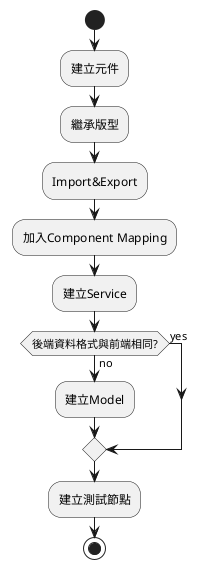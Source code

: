 @startuml
start
:建立元件;
:繼承版型;
:Import&Export;
:加入Component Mapping;
:建立Service;
if (後端資料格式與前端相同?) then (yes)
else (no)
  :建立Model;
endif 
:建立測試節點;
stop
@enduml